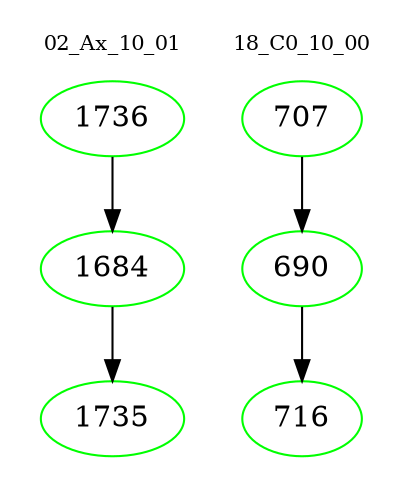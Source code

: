 digraph{
subgraph cluster_0 {
color = white
label = "02_Ax_10_01";
fontsize=10;
T0_1736 [label="1736", color="green"]
T0_1736 -> T0_1684 [color="black"]
T0_1684 [label="1684", color="green"]
T0_1684 -> T0_1735 [color="black"]
T0_1735 [label="1735", color="green"]
}
subgraph cluster_1 {
color = white
label = "18_C0_10_00";
fontsize=10;
T1_707 [label="707", color="green"]
T1_707 -> T1_690 [color="black"]
T1_690 [label="690", color="green"]
T1_690 -> T1_716 [color="black"]
T1_716 [label="716", color="green"]
}
}

